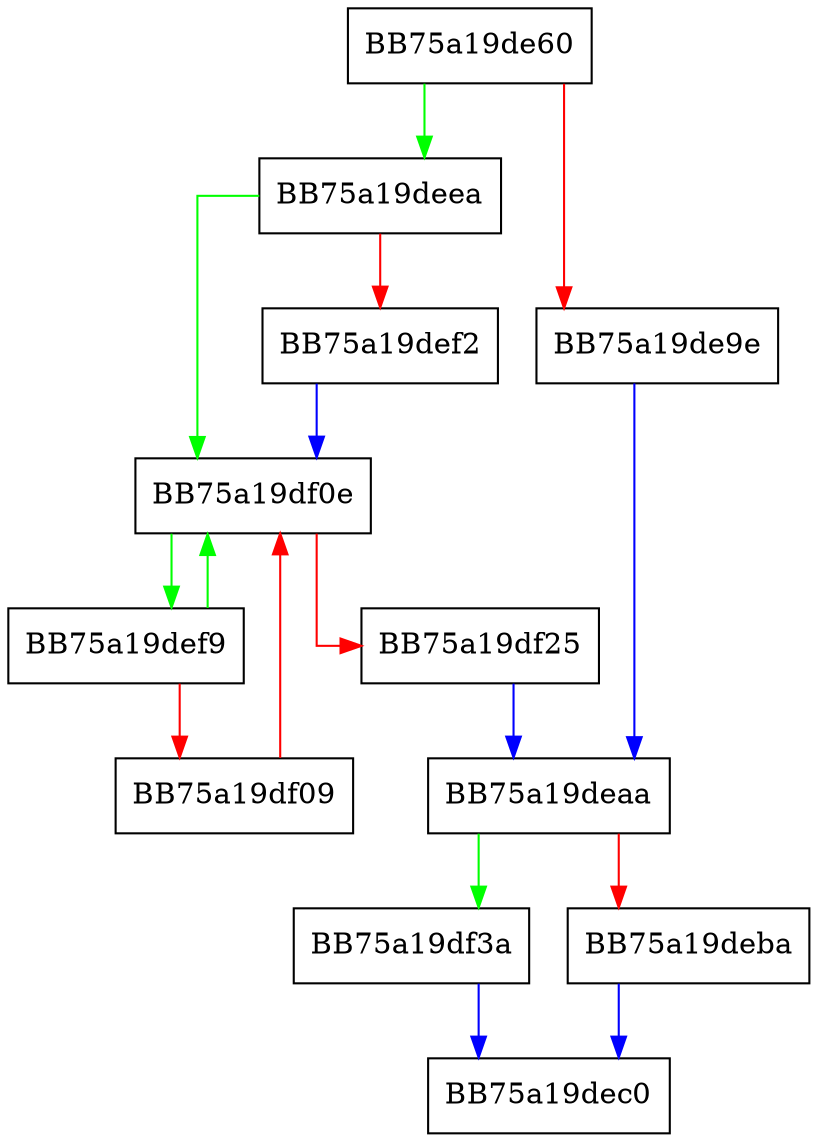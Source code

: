 digraph release_page_cursor {
  node [shape="box"];
  graph [splines=ortho];
  BB75a19de60 -> BB75a19deea [color="green"];
  BB75a19de60 -> BB75a19de9e [color="red"];
  BB75a19de9e -> BB75a19deaa [color="blue"];
  BB75a19deaa -> BB75a19df3a [color="green"];
  BB75a19deaa -> BB75a19deba [color="red"];
  BB75a19deba -> BB75a19dec0 [color="blue"];
  BB75a19deea -> BB75a19df0e [color="green"];
  BB75a19deea -> BB75a19def2 [color="red"];
  BB75a19def2 -> BB75a19df0e [color="blue"];
  BB75a19def9 -> BB75a19df0e [color="green"];
  BB75a19def9 -> BB75a19df09 [color="red"];
  BB75a19df09 -> BB75a19df0e [color="red"];
  BB75a19df0e -> BB75a19def9 [color="green"];
  BB75a19df0e -> BB75a19df25 [color="red"];
  BB75a19df25 -> BB75a19deaa [color="blue"];
  BB75a19df3a -> BB75a19dec0 [color="blue"];
}